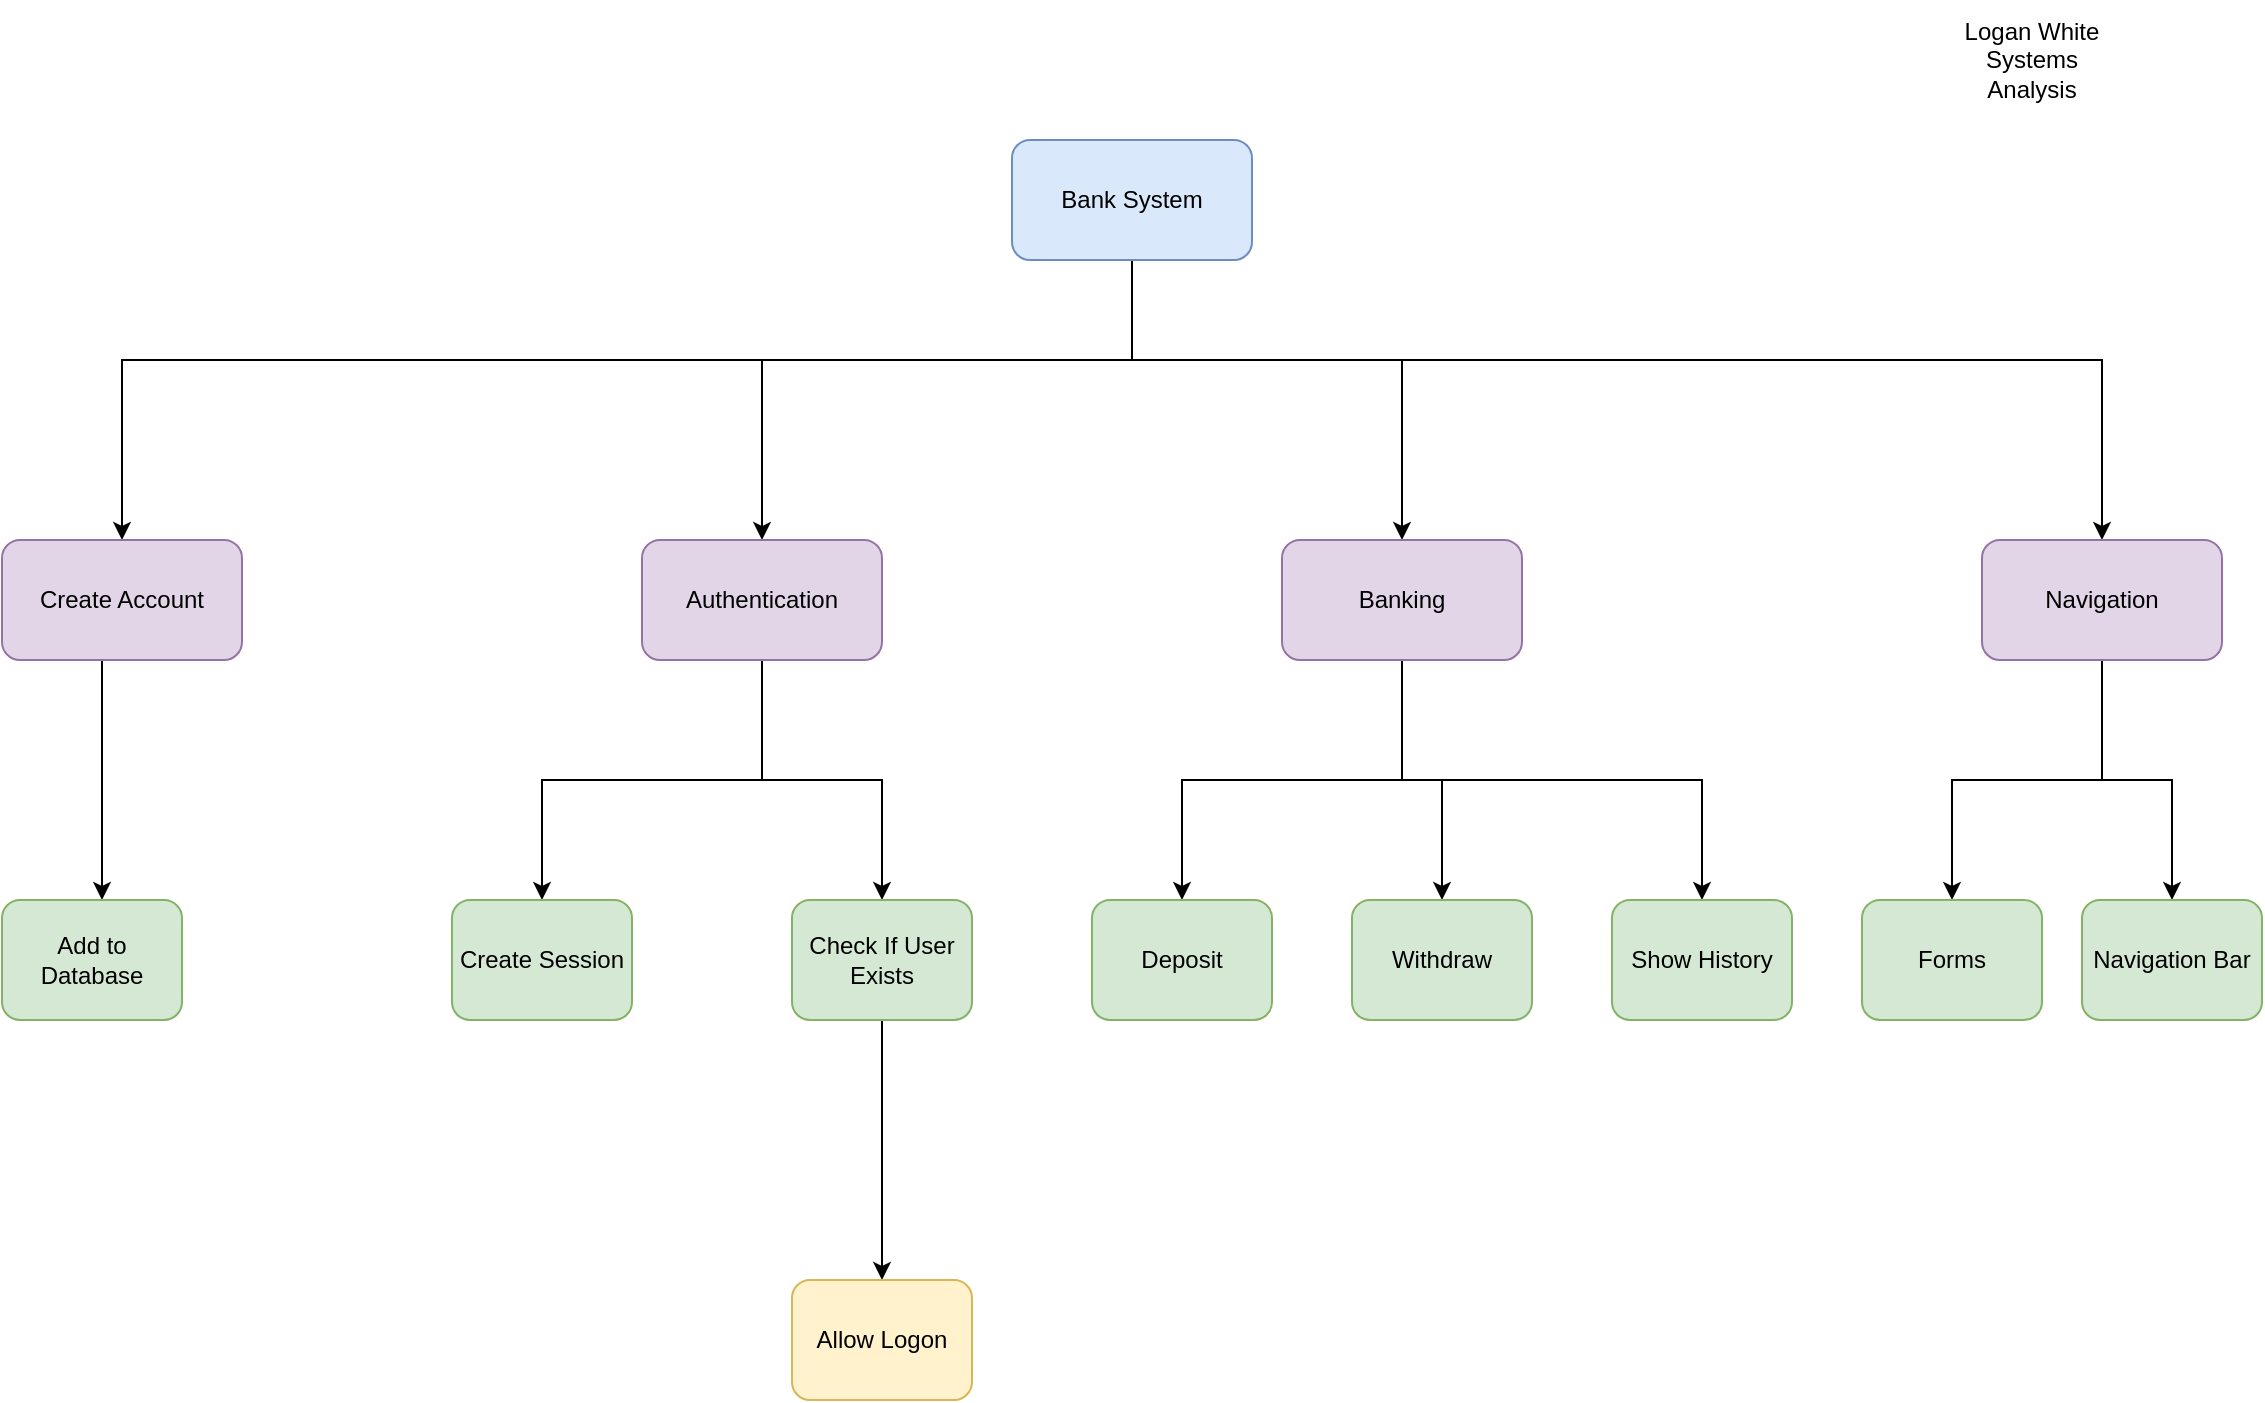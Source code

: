 <mxfile version="14.4.4" type="browser"><diagram id="arqWzBpIVaxTvl2ZCU8A" name="Page-1"><mxGraphModel dx="1564" dy="1090" grid="1" gridSize="10" guides="1" tooltips="1" connect="1" arrows="1" fold="1" page="1" pageScale="1" pageWidth="1169" pageHeight="827" math="0" shadow="0"><root><mxCell id="0"/><mxCell id="1" parent="0"/><mxCell id="Yr-Bc_1J8N5Ocku0lGnB-9" style="edgeStyle=orthogonalEdgeStyle;rounded=0;orthogonalLoop=1;jettySize=auto;html=1;" edge="1" parent="1" source="Yr-Bc_1J8N5Ocku0lGnB-1" target="Yr-Bc_1J8N5Ocku0lGnB-2"><mxGeometry relative="1" as="geometry"><Array as="points"><mxPoint x="585" y="220"/><mxPoint x="80" y="220"/></Array></mxGeometry></mxCell><mxCell id="Yr-Bc_1J8N5Ocku0lGnB-10" style="edgeStyle=orthogonalEdgeStyle;rounded=0;orthogonalLoop=1;jettySize=auto;html=1;entryX=0.5;entryY=0;entryDx=0;entryDy=0;" edge="1" parent="1" source="Yr-Bc_1J8N5Ocku0lGnB-1" target="Yr-Bc_1J8N5Ocku0lGnB-4"><mxGeometry relative="1" as="geometry"><Array as="points"><mxPoint x="585" y="220"/><mxPoint x="400" y="220"/></Array></mxGeometry></mxCell><mxCell id="Yr-Bc_1J8N5Ocku0lGnB-11" style="edgeStyle=orthogonalEdgeStyle;rounded=0;orthogonalLoop=1;jettySize=auto;html=1;entryX=0.5;entryY=0;entryDx=0;entryDy=0;" edge="1" parent="1" source="Yr-Bc_1J8N5Ocku0lGnB-1" target="Yr-Bc_1J8N5Ocku0lGnB-3"><mxGeometry relative="1" as="geometry"><Array as="points"><mxPoint x="585" y="220"/><mxPoint x="720" y="220"/></Array></mxGeometry></mxCell><mxCell id="Yr-Bc_1J8N5Ocku0lGnB-12" style="edgeStyle=orthogonalEdgeStyle;rounded=0;orthogonalLoop=1;jettySize=auto;html=1;entryX=0.5;entryY=0;entryDx=0;entryDy=0;" edge="1" parent="1" source="Yr-Bc_1J8N5Ocku0lGnB-1" target="Yr-Bc_1J8N5Ocku0lGnB-8"><mxGeometry relative="1" as="geometry"><Array as="points"><mxPoint x="585" y="220"/><mxPoint x="1070" y="220"/></Array></mxGeometry></mxCell><mxCell id="Yr-Bc_1J8N5Ocku0lGnB-1" value="Bank System" style="rounded=1;whiteSpace=wrap;html=1;fillColor=#dae8fc;strokeColor=#6c8ebf;" vertex="1" parent="1"><mxGeometry x="525" y="110" width="120" height="60" as="geometry"/></mxCell><mxCell id="Yr-Bc_1J8N5Ocku0lGnB-22" style="edgeStyle=orthogonalEdgeStyle;rounded=0;orthogonalLoop=1;jettySize=auto;html=1;" edge="1" parent="1" source="Yr-Bc_1J8N5Ocku0lGnB-2" target="Yr-Bc_1J8N5Ocku0lGnB-13"><mxGeometry relative="1" as="geometry"><Array as="points"><mxPoint x="70" y="440"/><mxPoint x="70" y="440"/></Array></mxGeometry></mxCell><mxCell id="Yr-Bc_1J8N5Ocku0lGnB-2" value="Create Account" style="rounded=1;whiteSpace=wrap;html=1;fillColor=#e1d5e7;strokeColor=#9673a6;" vertex="1" parent="1"><mxGeometry x="20" y="310" width="120" height="60" as="geometry"/></mxCell><mxCell id="Yr-Bc_1J8N5Ocku0lGnB-25" style="edgeStyle=orthogonalEdgeStyle;rounded=0;orthogonalLoop=1;jettySize=auto;html=1;entryX=0.5;entryY=0;entryDx=0;entryDy=0;" edge="1" parent="1" source="Yr-Bc_1J8N5Ocku0lGnB-3" target="Yr-Bc_1J8N5Ocku0lGnB-23"><mxGeometry relative="1" as="geometry"><Array as="points"><mxPoint x="720" y="430"/><mxPoint x="610" y="430"/></Array></mxGeometry></mxCell><mxCell id="Yr-Bc_1J8N5Ocku0lGnB-40" style="edgeStyle=orthogonalEdgeStyle;rounded=0;orthogonalLoop=1;jettySize=auto;html=1;" edge="1" parent="1" source="Yr-Bc_1J8N5Ocku0lGnB-3" target="Yr-Bc_1J8N5Ocku0lGnB-24"><mxGeometry relative="1" as="geometry"/></mxCell><mxCell id="Yr-Bc_1J8N5Ocku0lGnB-41" style="edgeStyle=orthogonalEdgeStyle;rounded=0;orthogonalLoop=1;jettySize=auto;html=1;" edge="1" parent="1" source="Yr-Bc_1J8N5Ocku0lGnB-3" target="Yr-Bc_1J8N5Ocku0lGnB-30"><mxGeometry relative="1" as="geometry"><Array as="points"><mxPoint x="720" y="430"/><mxPoint x="870" y="430"/></Array></mxGeometry></mxCell><mxCell id="Yr-Bc_1J8N5Ocku0lGnB-3" value="Banking" style="rounded=1;whiteSpace=wrap;html=1;fillColor=#e1d5e7;strokeColor=#9673a6;" vertex="1" parent="1"><mxGeometry x="660" y="310" width="120" height="60" as="geometry"/></mxCell><mxCell id="Yr-Bc_1J8N5Ocku0lGnB-19" style="edgeStyle=orthogonalEdgeStyle;rounded=0;orthogonalLoop=1;jettySize=auto;html=1;" edge="1" parent="1" source="Yr-Bc_1J8N5Ocku0lGnB-4" target="Yr-Bc_1J8N5Ocku0lGnB-14"><mxGeometry relative="1" as="geometry"><Array as="points"><mxPoint x="400" y="430"/><mxPoint x="290" y="430"/></Array></mxGeometry></mxCell><mxCell id="Yr-Bc_1J8N5Ocku0lGnB-20" style="edgeStyle=orthogonalEdgeStyle;rounded=0;orthogonalLoop=1;jettySize=auto;html=1;" edge="1" parent="1" source="Yr-Bc_1J8N5Ocku0lGnB-4" target="Yr-Bc_1J8N5Ocku0lGnB-15"><mxGeometry relative="1" as="geometry"/></mxCell><mxCell id="Yr-Bc_1J8N5Ocku0lGnB-4" value="Authentication" style="rounded=1;whiteSpace=wrap;html=1;fillColor=#e1d5e7;strokeColor=#9673a6;" vertex="1" parent="1"><mxGeometry x="340" y="310" width="120" height="60" as="geometry"/></mxCell><mxCell id="Yr-Bc_1J8N5Ocku0lGnB-38" style="edgeStyle=orthogonalEdgeStyle;rounded=0;orthogonalLoop=1;jettySize=auto;html=1;entryX=0.5;entryY=0;entryDx=0;entryDy=0;" edge="1" parent="1" source="Yr-Bc_1J8N5Ocku0lGnB-8" target="Yr-Bc_1J8N5Ocku0lGnB-33"><mxGeometry relative="1" as="geometry"/></mxCell><mxCell id="Yr-Bc_1J8N5Ocku0lGnB-39" style="edgeStyle=orthogonalEdgeStyle;rounded=0;orthogonalLoop=1;jettySize=auto;html=1;entryX=0.5;entryY=0;entryDx=0;entryDy=0;" edge="1" parent="1" source="Yr-Bc_1J8N5Ocku0lGnB-8" target="Yr-Bc_1J8N5Ocku0lGnB-36"><mxGeometry relative="1" as="geometry"/></mxCell><mxCell id="Yr-Bc_1J8N5Ocku0lGnB-8" value="Navigation" style="rounded=1;whiteSpace=wrap;html=1;fillColor=#e1d5e7;strokeColor=#9673a6;" vertex="1" parent="1"><mxGeometry x="1010" y="310" width="120" height="60" as="geometry"/></mxCell><mxCell id="Yr-Bc_1J8N5Ocku0lGnB-13" value="Add to Database" style="rounded=1;whiteSpace=wrap;html=1;fillColor=#d5e8d4;strokeColor=#82b366;" vertex="1" parent="1"><mxGeometry x="20" y="490" width="90" height="60" as="geometry"/></mxCell><mxCell id="Yr-Bc_1J8N5Ocku0lGnB-14" value="Create Session" style="rounded=1;whiteSpace=wrap;html=1;fillColor=#d5e8d4;strokeColor=#82b366;" vertex="1" parent="1"><mxGeometry x="245" y="490" width="90" height="60" as="geometry"/></mxCell><mxCell id="Yr-Bc_1J8N5Ocku0lGnB-18" style="edgeStyle=orthogonalEdgeStyle;rounded=0;orthogonalLoop=1;jettySize=auto;html=1;entryX=0.5;entryY=0;entryDx=0;entryDy=0;" edge="1" parent="1" source="Yr-Bc_1J8N5Ocku0lGnB-15" target="Yr-Bc_1J8N5Ocku0lGnB-17"><mxGeometry relative="1" as="geometry"/></mxCell><mxCell id="Yr-Bc_1J8N5Ocku0lGnB-15" value="Check If User Exists" style="rounded=1;whiteSpace=wrap;html=1;fillColor=#d5e8d4;strokeColor=#82b366;" vertex="1" parent="1"><mxGeometry x="415" y="490" width="90" height="60" as="geometry"/></mxCell><mxCell id="Yr-Bc_1J8N5Ocku0lGnB-17" value="Allow Logon" style="rounded=1;whiteSpace=wrap;html=1;fillColor=#fff2cc;strokeColor=#d6b656;" vertex="1" parent="1"><mxGeometry x="415" y="680" width="90" height="60" as="geometry"/></mxCell><mxCell id="Yr-Bc_1J8N5Ocku0lGnB-23" value="Deposit" style="rounded=1;whiteSpace=wrap;html=1;fillColor=#d5e8d4;strokeColor=#82b366;" vertex="1" parent="1"><mxGeometry x="565" y="490" width="90" height="60" as="geometry"/></mxCell><mxCell id="Yr-Bc_1J8N5Ocku0lGnB-24" value="Withdraw" style="rounded=1;whiteSpace=wrap;html=1;fillColor=#d5e8d4;strokeColor=#82b366;" vertex="1" parent="1"><mxGeometry x="695" y="490" width="90" height="60" as="geometry"/></mxCell><mxCell id="Yr-Bc_1J8N5Ocku0lGnB-30" value="Show History" style="rounded=1;whiteSpace=wrap;html=1;fillColor=#d5e8d4;strokeColor=#82b366;" vertex="1" parent="1"><mxGeometry x="825" y="490" width="90" height="60" as="geometry"/></mxCell><mxCell id="Yr-Bc_1J8N5Ocku0lGnB-33" value="Forms" style="rounded=1;whiteSpace=wrap;html=1;fillColor=#d5e8d4;strokeColor=#82b366;" vertex="1" parent="1"><mxGeometry x="950" y="490" width="90" height="60" as="geometry"/></mxCell><mxCell id="Yr-Bc_1J8N5Ocku0lGnB-36" value="Navigation Bar" style="rounded=1;whiteSpace=wrap;html=1;fillColor=#d5e8d4;strokeColor=#82b366;" vertex="1" parent="1"><mxGeometry x="1060" y="490" width="90" height="60" as="geometry"/></mxCell><mxCell id="Yr-Bc_1J8N5Ocku0lGnB-42" value="Logan White&lt;br&gt;Systems Analysis" style="text;html=1;strokeColor=none;fillColor=none;align=center;verticalAlign=middle;whiteSpace=wrap;rounded=0;" vertex="1" parent="1"><mxGeometry x="990" y="40" width="90" height="60" as="geometry"/></mxCell></root></mxGraphModel></diagram></mxfile>